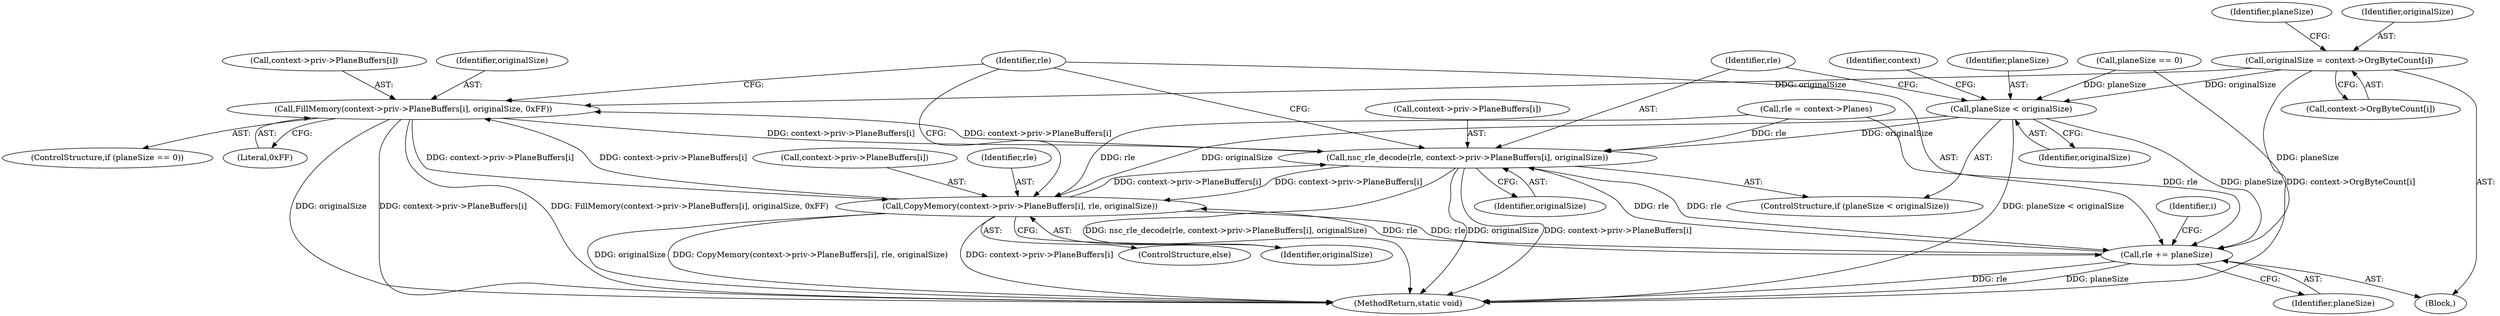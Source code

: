 digraph "1_FreeRDP_d1112c279bd1a327e8e4d0b5f371458bf2579659_2@array" {
"1000122" [label="(Call,originalSize = context->OrgByteCount[i])"];
"1000140" [label="(Call,FillMemory(context->priv->PlaneBuffers[i], originalSize, 0xFF))"];
"1000155" [label="(Call,nsc_rle_decode(rle, context->priv->PlaneBuffers[i], originalSize))"];
"1000166" [label="(Call,CopyMemory(context->priv->PlaneBuffers[i], rle, originalSize))"];
"1000176" [label="(Call,rle += planeSize)"];
"1000152" [label="(Call,planeSize < originalSize)"];
"1000130" [label="(Identifier,planeSize)"];
"1000170" [label="(Identifier,context)"];
"1000179" [label="(MethodReturn,static void)"];
"1000151" [label="(ControlStructure,if (planeSize < originalSize))"];
"1000157" [label="(Call,context->priv->PlaneBuffers[i])"];
"1000136" [label="(ControlStructure,if (planeSize == 0))"];
"1000167" [label="(Call,context->priv->PlaneBuffers[i])"];
"1000120" [label="(Identifier,i)"];
"1000166" [label="(Call,CopyMemory(context->priv->PlaneBuffers[i], rle, originalSize))"];
"1000174" [label="(Identifier,rle)"];
"1000124" [label="(Call,context->OrgByteCount[i])"];
"1000178" [label="(Identifier,planeSize)"];
"1000141" [label="(Call,context->priv->PlaneBuffers[i])"];
"1000123" [label="(Identifier,originalSize)"];
"1000137" [label="(Call,planeSize == 0)"];
"1000156" [label="(Identifier,rle)"];
"1000176" [label="(Call,rle += planeSize)"];
"1000152" [label="(Call,planeSize < originalSize)"];
"1000165" [label="(ControlStructure,else)"];
"1000149" [label="(Literal,0xFF)"];
"1000175" [label="(Identifier,originalSize)"];
"1000107" [label="(Call,rle = context->Planes)"];
"1000177" [label="(Identifier,rle)"];
"1000148" [label="(Identifier,originalSize)"];
"1000155" [label="(Call,nsc_rle_decode(rle, context->priv->PlaneBuffers[i], originalSize))"];
"1000122" [label="(Call,originalSize = context->OrgByteCount[i])"];
"1000164" [label="(Identifier,originalSize)"];
"1000121" [label="(Block,)"];
"1000154" [label="(Identifier,originalSize)"];
"1000153" [label="(Identifier,planeSize)"];
"1000140" [label="(Call,FillMemory(context->priv->PlaneBuffers[i], originalSize, 0xFF))"];
"1000122" -> "1000121"  [label="AST: "];
"1000122" -> "1000124"  [label="CFG: "];
"1000123" -> "1000122"  [label="AST: "];
"1000124" -> "1000122"  [label="AST: "];
"1000130" -> "1000122"  [label="CFG: "];
"1000122" -> "1000179"  [label="DDG: context->OrgByteCount[i]"];
"1000122" -> "1000140"  [label="DDG: originalSize"];
"1000122" -> "1000152"  [label="DDG: originalSize"];
"1000140" -> "1000136"  [label="AST: "];
"1000140" -> "1000149"  [label="CFG: "];
"1000141" -> "1000140"  [label="AST: "];
"1000148" -> "1000140"  [label="AST: "];
"1000149" -> "1000140"  [label="AST: "];
"1000177" -> "1000140"  [label="CFG: "];
"1000140" -> "1000179"  [label="DDG: context->priv->PlaneBuffers[i]"];
"1000140" -> "1000179"  [label="DDG: FillMemory(context->priv->PlaneBuffers[i], originalSize, 0xFF)"];
"1000140" -> "1000179"  [label="DDG: originalSize"];
"1000155" -> "1000140"  [label="DDG: context->priv->PlaneBuffers[i]"];
"1000166" -> "1000140"  [label="DDG: context->priv->PlaneBuffers[i]"];
"1000140" -> "1000155"  [label="DDG: context->priv->PlaneBuffers[i]"];
"1000140" -> "1000166"  [label="DDG: context->priv->PlaneBuffers[i]"];
"1000155" -> "1000151"  [label="AST: "];
"1000155" -> "1000164"  [label="CFG: "];
"1000156" -> "1000155"  [label="AST: "];
"1000157" -> "1000155"  [label="AST: "];
"1000164" -> "1000155"  [label="AST: "];
"1000177" -> "1000155"  [label="CFG: "];
"1000155" -> "1000179"  [label="DDG: originalSize"];
"1000155" -> "1000179"  [label="DDG: context->priv->PlaneBuffers[i]"];
"1000155" -> "1000179"  [label="DDG: nsc_rle_decode(rle, context->priv->PlaneBuffers[i], originalSize)"];
"1000107" -> "1000155"  [label="DDG: rle"];
"1000176" -> "1000155"  [label="DDG: rle"];
"1000166" -> "1000155"  [label="DDG: context->priv->PlaneBuffers[i]"];
"1000152" -> "1000155"  [label="DDG: originalSize"];
"1000155" -> "1000166"  [label="DDG: context->priv->PlaneBuffers[i]"];
"1000155" -> "1000176"  [label="DDG: rle"];
"1000166" -> "1000165"  [label="AST: "];
"1000166" -> "1000175"  [label="CFG: "];
"1000167" -> "1000166"  [label="AST: "];
"1000174" -> "1000166"  [label="AST: "];
"1000175" -> "1000166"  [label="AST: "];
"1000177" -> "1000166"  [label="CFG: "];
"1000166" -> "1000179"  [label="DDG: CopyMemory(context->priv->PlaneBuffers[i], rle, originalSize)"];
"1000166" -> "1000179"  [label="DDG: context->priv->PlaneBuffers[i]"];
"1000166" -> "1000179"  [label="DDG: originalSize"];
"1000107" -> "1000166"  [label="DDG: rle"];
"1000176" -> "1000166"  [label="DDG: rle"];
"1000152" -> "1000166"  [label="DDG: originalSize"];
"1000166" -> "1000176"  [label="DDG: rle"];
"1000176" -> "1000121"  [label="AST: "];
"1000176" -> "1000178"  [label="CFG: "];
"1000177" -> "1000176"  [label="AST: "];
"1000178" -> "1000176"  [label="AST: "];
"1000120" -> "1000176"  [label="CFG: "];
"1000176" -> "1000179"  [label="DDG: rle"];
"1000176" -> "1000179"  [label="DDG: planeSize"];
"1000152" -> "1000176"  [label="DDG: planeSize"];
"1000137" -> "1000176"  [label="DDG: planeSize"];
"1000107" -> "1000176"  [label="DDG: rle"];
"1000152" -> "1000151"  [label="AST: "];
"1000152" -> "1000154"  [label="CFG: "];
"1000153" -> "1000152"  [label="AST: "];
"1000154" -> "1000152"  [label="AST: "];
"1000156" -> "1000152"  [label="CFG: "];
"1000170" -> "1000152"  [label="CFG: "];
"1000152" -> "1000179"  [label="DDG: planeSize < originalSize"];
"1000137" -> "1000152"  [label="DDG: planeSize"];
}
